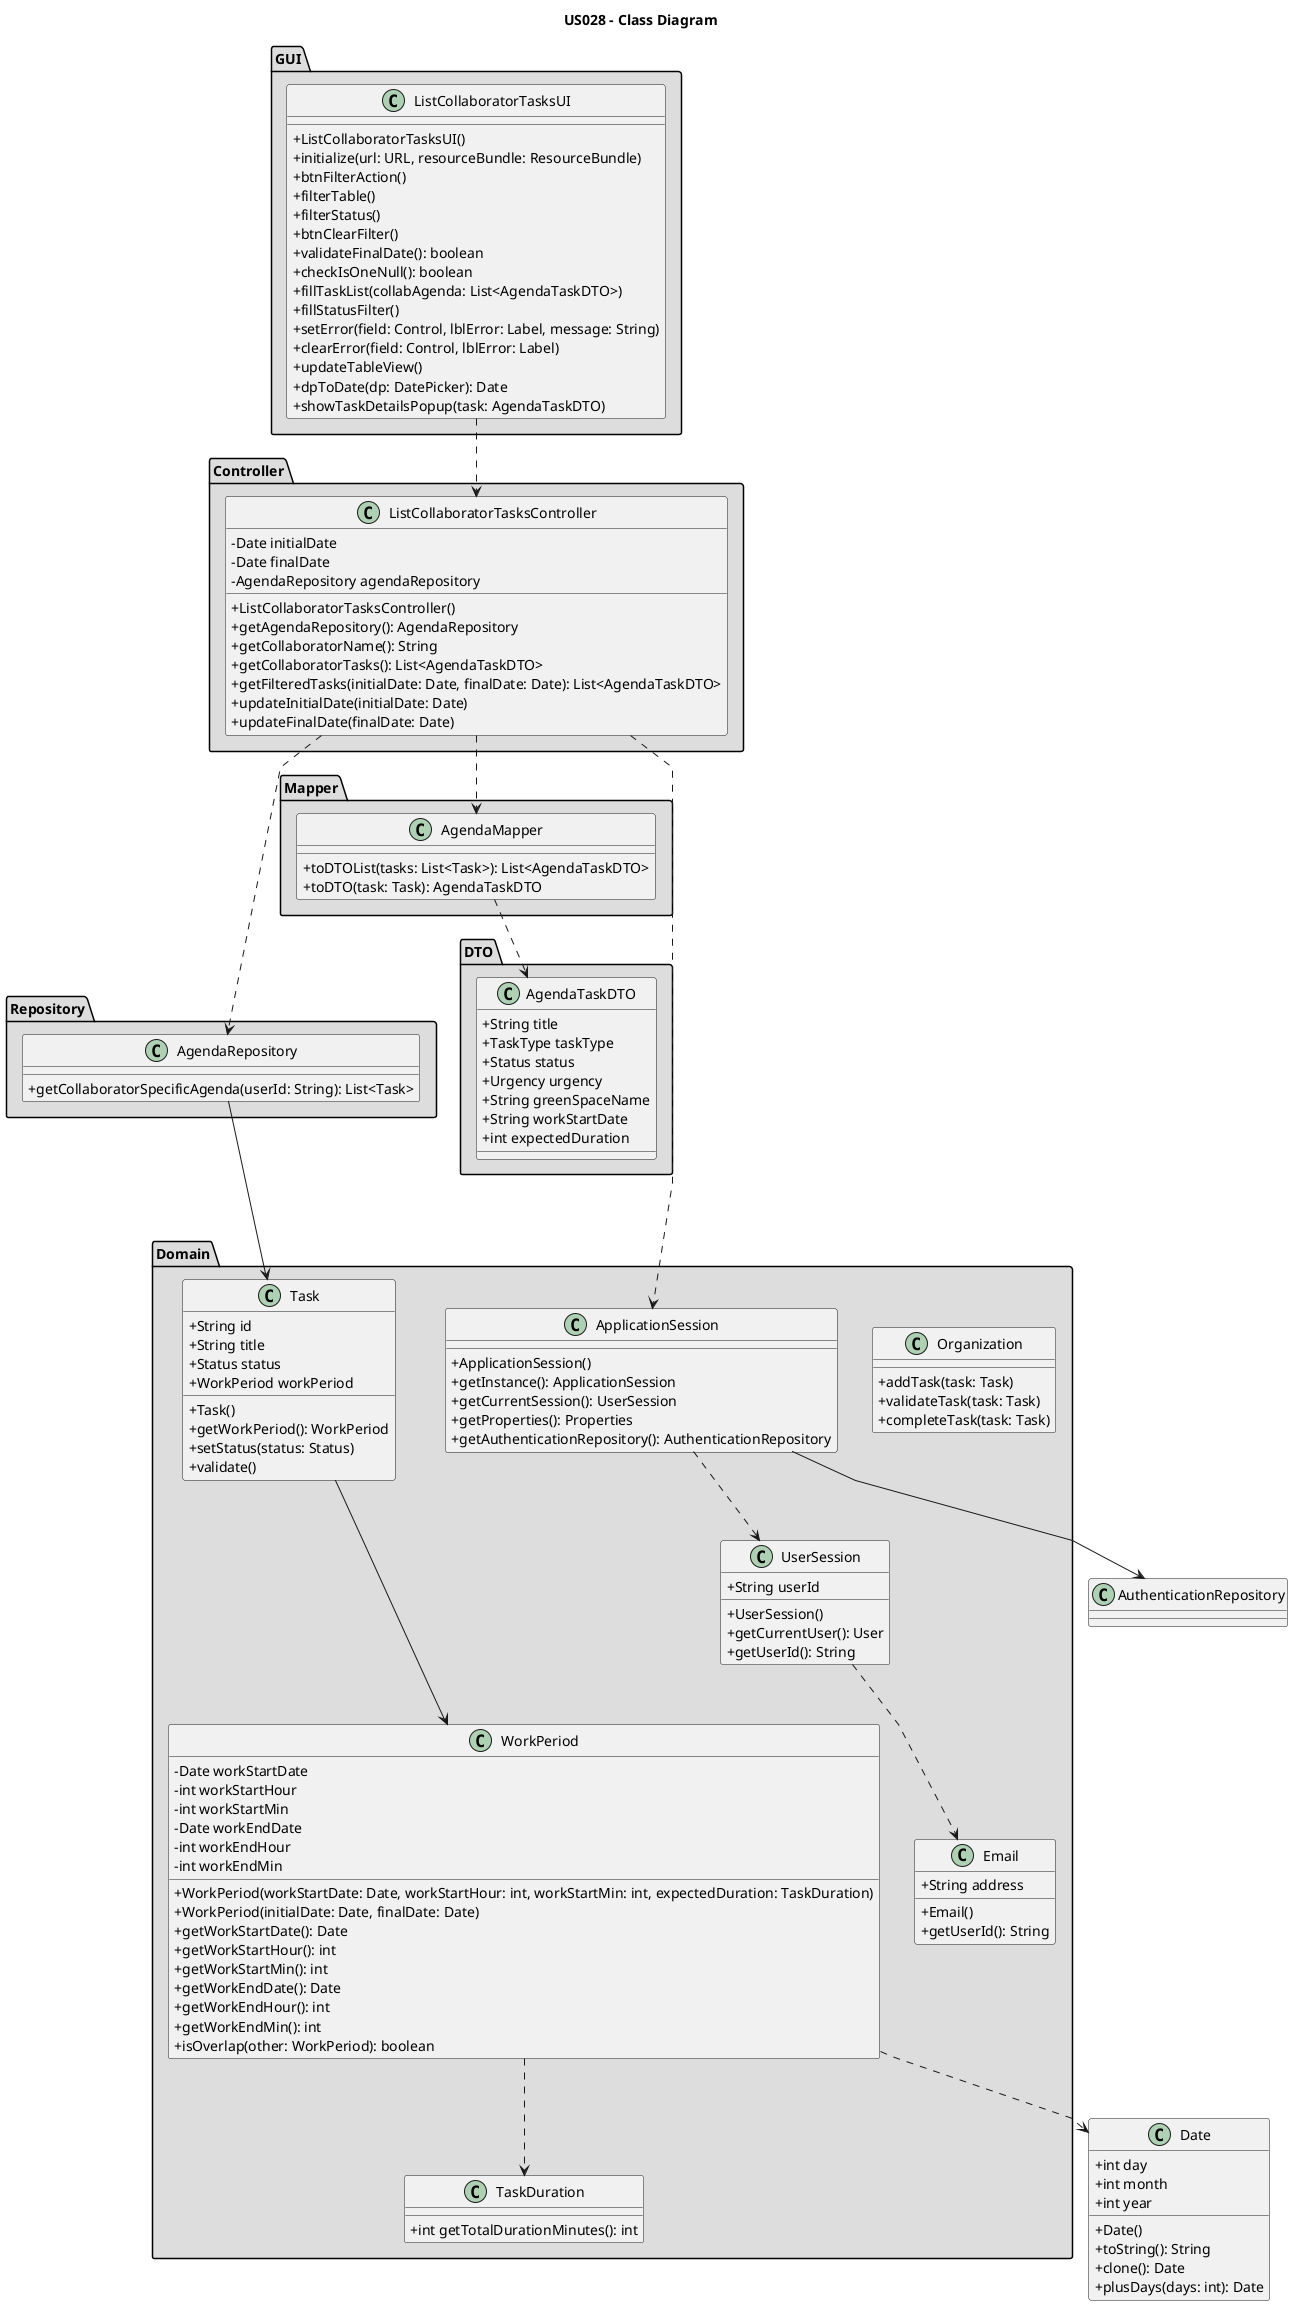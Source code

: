 @startuml
'skinparam monochrome true
skinparam packageStyle rectangle
skinparam shadowing false
skinparam linetype polyline

skinparam classAttributeIconSize 0

title US028 - Class Diagram

package GUI <<Folder>> #DDDDDD {
    class ListCollaboratorTasksUI {
        + ListCollaboratorTasksUI()
        + initialize(url: URL, resourceBundle: ResourceBundle)
        + btnFilterAction()
        + filterTable()
        + filterStatus()
        + btnClearFilter()
        + validateFinalDate(): boolean
        + checkIsOneNull(): boolean
        + fillTaskList(collabAgenda: List<AgendaTaskDTO>)
        + fillStatusFilter()
        + setError(field: Control, lblError: Label, message: String)
        + clearError(field: Control, lblError: Label)
        + updateTableView()
        + dpToDate(dp: DatePicker): Date
        + showTaskDetailsPopup(task: AgendaTaskDTO)
    }
}

package Controller <<Folder>> #DDDDDD {
    class ListCollaboratorTasksController {
        - Date initialDate
        - Date finalDate
        - AgendaRepository agendaRepository
        + ListCollaboratorTasksController()
        + getAgendaRepository(): AgendaRepository
        + getCollaboratorName(): String
        + getCollaboratorTasks(): List<AgendaTaskDTO>
        + getFilteredTasks(initialDate: Date, finalDate: Date): List<AgendaTaskDTO>
        + updateInitialDate(initialDate: Date)
        + updateFinalDate(finalDate: Date)
    }
}

package Repository <<Folder>> #DDDDDD {
    class AgendaRepository {
        + getCollaboratorSpecificAgenda(userId: String): List<Task>
    }
}

package Mapper <<Folder>> #DDDDDD {
    class AgendaMapper {
        + toDTOList(tasks: List<Task>): List<AgendaTaskDTO>
        + toDTO(task: Task): AgendaTaskDTO
    }
}

package DTO <<Folder>> #DDDDDD {
    class AgendaTaskDTO {
        + String title
        + TaskType taskType
        + Status status
        + Urgency urgency
        + String greenSpaceName
        + String workStartDate
        + int expectedDuration
    }
}

package Domain <<Folder>> #DDDDDD {
    class Organization {
        + addTask(task: Task)
        + validateTask(task: Task)
        + completeTask(task: Task)
    }

    class Task {
        + String id
        + String title
        + Status status
        + WorkPeriod workPeriod
        + Task()
        + getWorkPeriod(): WorkPeriod
        + setStatus(status: Status)
        + validate()
    }

    class WorkPeriod {
        - Date workStartDate
        - int workStartHour
        - int workStartMin
        - Date workEndDate
        - int workEndHour
        - int workEndMin
        + WorkPeriod(workStartDate: Date, workStartHour: int, workStartMin: int, expectedDuration: TaskDuration)
        + WorkPeriod(initialDate: Date, finalDate: Date)
        + getWorkStartDate(): Date
        + getWorkStartHour(): int
        + getWorkStartMin(): int
        + getWorkEndDate(): Date
        + getWorkEndHour(): int
        + getWorkEndMin(): int
        + isOverlap(other: WorkPeriod): boolean
    }

    class TaskDuration {
        + int getTotalDurationMinutes(): int
    }

    class Email {
        + String address
        + Email()
        + getUserId(): String
    }

    class UserSession {
        + String userId
        + UserSession()
        + getCurrentUser(): User
        + getUserId(): String
    }

    class ApplicationSession {
        + ApplicationSession()
        + getInstance(): ApplicationSession
        + getCurrentSession(): UserSession
        + getProperties(): Properties
        + getAuthenticationRepository(): AuthenticationRepository
    }
}



class Date {
    + int day
    + int month
    + int year
    + Date()
    + toString(): String
    + clone(): Date
    + plusDays(days: int): Date
}

ListCollaboratorTasksUI .down.> ListCollaboratorTasksController
ListCollaboratorTasksController ...> AgendaRepository
ListCollaboratorTasksController ..> AgendaMapper
ListCollaboratorTasksController ..> ApplicationSession
AgendaRepository ---> Task
AgendaMapper ..> AgendaTaskDTO
Task ---> WorkPeriod
WorkPeriod ..> Date
WorkPeriod ..> TaskDuration
ApplicationSession ..> UserSession
ApplicationSession --> AuthenticationRepository
UserSession .down.> Email

@enduml
